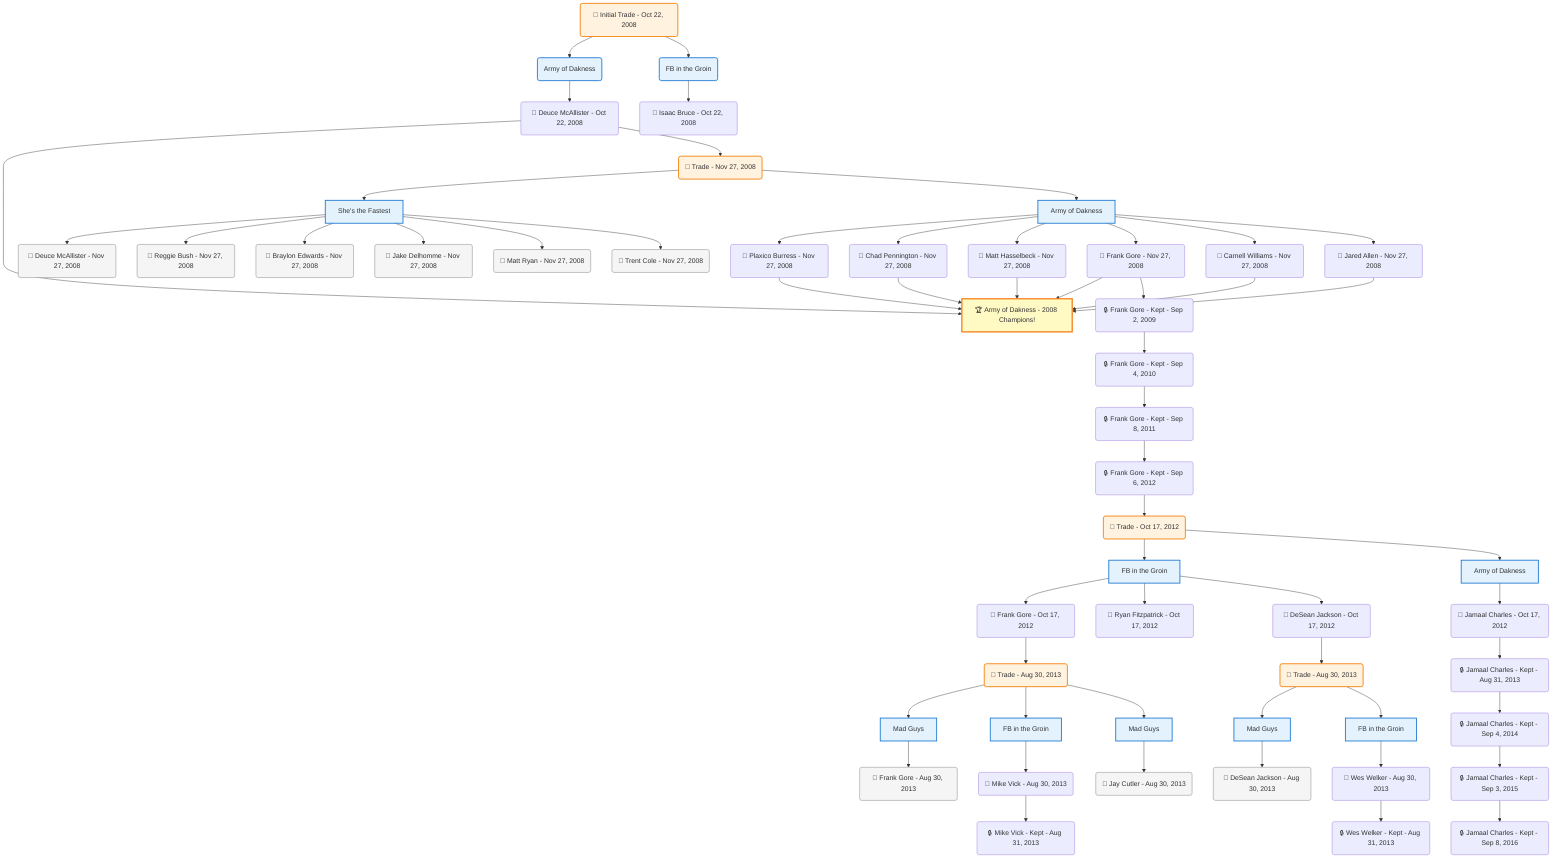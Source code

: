 flowchart TD

    TRADE_MAIN("🔄 Initial Trade - Oct 22, 2008")
    TEAM_1("Army of Dakness")
    TEAM_2("FB in the Groin")
    NODE_7bb24433-46f2-4296-a7fb-17b889ec633b("🔄 Deuce McAllister - Oct 22, 2008")
    CHAMP_40f7599b-e68f-4bf4-9553-bf7e10924635_2008["🏆 Army of Dakness - 2008 Champions!"]
    TRADE_e1822b1f-88ef-441d-b22b-c3bf84885845_3("🔄 Trade - Nov 27, 2008")
    TEAM_4449259f-64af-44fd-9235-1facc0926234_4["She's the Fastest"]
    NODE_1b9bf3a7-20c7-43e2-83ef-96a77e4b5b78("🔄 Deuce McAllister - Nov 27, 2008")
    NODE_14b06632-7882-4a01-9c25-3651727a0bd0("🔄 Reggie Bush - Nov 27, 2008")
    NODE_3862c574-4539-4e48-9a28-49b39cdcb440("🔄 Braylon Edwards - Nov 27, 2008")
    NODE_2f00e204-c7c6-408f-8d63-50d2b2fdd3a0("🔄 Jake Delhomme - Nov 27, 2008")
    NODE_13992bdc-ffe2-4b97-a9aa-d87432a15494("🔄 Matt Ryan - Nov 27, 2008")
    NODE_53201115-f286-4398-ac9e-f7ded46fcec1("🔄 Trent Cole - Nov 27, 2008")
    TEAM_40f7599b-e68f-4bf4-9553-bf7e10924635_5["Army of Dakness"]
    NODE_dd9494d8-6b71-4d22-8161-3cb161ba28de("🔄 Plaxico Burress - Nov 27, 2008")
    NODE_7fbad2ef-782e-4d70-ab1d-4d262bd08b56("🔄 Chad Pennington - Nov 27, 2008")
    NODE_ec9d5f46-aaa5-4a88-bf26-8c88a804c8ed("🔄 Matt Hasselbeck - Nov 27, 2008")
    NODE_c285c915-1bc5-401b-b5d8-966ba67d289f("🔄 Frank Gore - Nov 27, 2008")
    NODE_88b66670-f184-4395-800c-290c1b28fcf4("🔒 Frank Gore - Kept - Sep 2, 2009")
    NODE_ee221c8a-c1fc-457c-a5d2-8982ea385160("🔒 Frank Gore - Kept - Sep 4, 2010")
    NODE_b0e49549-afb2-44cb-9100-052fd4cdd4d0("🔒 Frank Gore - Kept - Sep 8, 2011")
    NODE_ce20e87b-c6b1-4f41-aace-ec73b10cc235("🔒 Frank Gore - Kept - Sep 6, 2012")
    TRADE_ff32239c-11a2-47de-ac30-358085860f58_6("🔄 Trade - Oct 17, 2012")
    TEAM_f483ecf1-cd17-4991-854b-e52dfc957b45_7["FB in the Groin"]
    NODE_01609838-9cca-4021-95a7-8bd0af822f8c("🔄 Frank Gore - Oct 17, 2012")
    TRADE_314c39fe-fe99-409a-a972-5027f796727d_8("🔄 Trade - Aug 30, 2013")
    TEAM_f5908944-6efd-40eb-af54-6c53004e0e2f_9["Mad Guys"]
    NODE_12eec351-6fb3-455b-b573-3b06df97b0bf("🔄 Frank Gore - Aug 30, 2013")
    TEAM_f483ecf1-cd17-4991-854b-e52dfc957b45_10["FB in the Groin"]
    NODE_aaf97f06-4848-4686-a893-b4b44ccff081("🔄 Mike Vick - Aug 30, 2013")
    NODE_bfa1714b-26e9-4e94-9f8a-a9f3a167ab14("🔒 Mike Vick - Kept - Aug 31, 2013")
    TEAM_f5908944-6efd-40eb-af54-6c53004e0e2f_11["Mad Guys"]
    NODE_56f679c0-3705-494f-8e28-d59e8ea5db61("🔄 Jay Cutler - Aug 30, 2013")
    NODE_d5bfc02b-fa68-4955-b2fa-744ca8ca65c5("🔄 Ryan Fitzpatrick - Oct 17, 2012")
    NODE_f301ec06-c3ae-4c5b-bd4f-e38857e847f6("🔄 DeSean Jackson - Oct 17, 2012")
    TRADE_026e8c05-06f6-43d9-affd-b8b8386879fe_12("🔄 Trade - Aug 30, 2013")
    TEAM_f5908944-6efd-40eb-af54-6c53004e0e2f_13["Mad Guys"]
    NODE_cff1cbc2-98af-4cbf-a557-9bb62c25071f("🔄 DeSean Jackson - Aug 30, 2013")
    TEAM_f483ecf1-cd17-4991-854b-e52dfc957b45_14["FB in the Groin"]
    NODE_e4292050-fac9-48a1-8ba0-52b758ba9348("🔄 Wes Welker - Aug 30, 2013")
    NODE_d5f51e67-8da0-4561-8525-d9e967d9f641("🔒 Wes Welker - Kept - Aug 31, 2013")
    TEAM_40f7599b-e68f-4bf4-9553-bf7e10924635_15["Army of Dakness"]
    NODE_4ab42e2d-415b-4e91-a8f1-43842c82961e("🔄 Jamaal Charles - Oct 17, 2012")
    NODE_db7a7e5e-0a51-435c-a499-8b02417c3ce5("🔒 Jamaal Charles - Kept - Aug 31, 2013")
    NODE_dd687d86-b137-4c16-b415-040d34fc8764("🔒 Jamaal Charles - Kept - Sep 4, 2014")
    NODE_e92a08d0-8aae-4bd6-a94d-000fbae0509c("🔒 Jamaal Charles - Kept - Sep 3, 2015")
    NODE_3fbcf390-0c64-433a-af5e-d53998d3cbce("🔒 Jamaal Charles - Kept - Sep 8, 2016")
    NODE_43ed03b3-0f9f-4916-ac6e-c08c86865375("🔄 Carnell Williams - Nov 27, 2008")
    NODE_7fae993d-c09e-492e-89b1-f5be3c142ef8("🔄 Jared Allen - Nov 27, 2008")
    NODE_6dc67e4e-0d5b-4521-9e0e-e66130a35016("🔄 Isaac Bruce - Oct 22, 2008")

    TRADE_MAIN --> TEAM_1
    TRADE_MAIN --> TEAM_2
    TEAM_1 --> NODE_7bb24433-46f2-4296-a7fb-17b889ec633b
    NODE_7bb24433-46f2-4296-a7fb-17b889ec633b --> CHAMP_40f7599b-e68f-4bf4-9553-bf7e10924635_2008
    NODE_7bb24433-46f2-4296-a7fb-17b889ec633b --> TRADE_e1822b1f-88ef-441d-b22b-c3bf84885845_3
    TRADE_e1822b1f-88ef-441d-b22b-c3bf84885845_3 --> TEAM_4449259f-64af-44fd-9235-1facc0926234_4
    TEAM_4449259f-64af-44fd-9235-1facc0926234_4 --> NODE_1b9bf3a7-20c7-43e2-83ef-96a77e4b5b78
    TEAM_4449259f-64af-44fd-9235-1facc0926234_4 --> NODE_14b06632-7882-4a01-9c25-3651727a0bd0
    TEAM_4449259f-64af-44fd-9235-1facc0926234_4 --> NODE_3862c574-4539-4e48-9a28-49b39cdcb440
    TEAM_4449259f-64af-44fd-9235-1facc0926234_4 --> NODE_2f00e204-c7c6-408f-8d63-50d2b2fdd3a0
    TEAM_4449259f-64af-44fd-9235-1facc0926234_4 --> NODE_13992bdc-ffe2-4b97-a9aa-d87432a15494
    TEAM_4449259f-64af-44fd-9235-1facc0926234_4 --> NODE_53201115-f286-4398-ac9e-f7ded46fcec1
    TRADE_e1822b1f-88ef-441d-b22b-c3bf84885845_3 --> TEAM_40f7599b-e68f-4bf4-9553-bf7e10924635_5
    TEAM_40f7599b-e68f-4bf4-9553-bf7e10924635_5 --> NODE_dd9494d8-6b71-4d22-8161-3cb161ba28de
    NODE_dd9494d8-6b71-4d22-8161-3cb161ba28de --> CHAMP_40f7599b-e68f-4bf4-9553-bf7e10924635_2008
    TEAM_40f7599b-e68f-4bf4-9553-bf7e10924635_5 --> NODE_7fbad2ef-782e-4d70-ab1d-4d262bd08b56
    NODE_7fbad2ef-782e-4d70-ab1d-4d262bd08b56 --> CHAMP_40f7599b-e68f-4bf4-9553-bf7e10924635_2008
    TEAM_40f7599b-e68f-4bf4-9553-bf7e10924635_5 --> NODE_ec9d5f46-aaa5-4a88-bf26-8c88a804c8ed
    NODE_ec9d5f46-aaa5-4a88-bf26-8c88a804c8ed --> CHAMP_40f7599b-e68f-4bf4-9553-bf7e10924635_2008
    TEAM_40f7599b-e68f-4bf4-9553-bf7e10924635_5 --> NODE_c285c915-1bc5-401b-b5d8-966ba67d289f
    NODE_c285c915-1bc5-401b-b5d8-966ba67d289f --> CHAMP_40f7599b-e68f-4bf4-9553-bf7e10924635_2008
    NODE_c285c915-1bc5-401b-b5d8-966ba67d289f --> NODE_88b66670-f184-4395-800c-290c1b28fcf4
    NODE_88b66670-f184-4395-800c-290c1b28fcf4 --> NODE_ee221c8a-c1fc-457c-a5d2-8982ea385160
    NODE_ee221c8a-c1fc-457c-a5d2-8982ea385160 --> NODE_b0e49549-afb2-44cb-9100-052fd4cdd4d0
    NODE_b0e49549-afb2-44cb-9100-052fd4cdd4d0 --> NODE_ce20e87b-c6b1-4f41-aace-ec73b10cc235
    NODE_ce20e87b-c6b1-4f41-aace-ec73b10cc235 --> TRADE_ff32239c-11a2-47de-ac30-358085860f58_6
    TRADE_ff32239c-11a2-47de-ac30-358085860f58_6 --> TEAM_f483ecf1-cd17-4991-854b-e52dfc957b45_7
    TEAM_f483ecf1-cd17-4991-854b-e52dfc957b45_7 --> NODE_01609838-9cca-4021-95a7-8bd0af822f8c
    NODE_01609838-9cca-4021-95a7-8bd0af822f8c --> TRADE_314c39fe-fe99-409a-a972-5027f796727d_8
    TRADE_314c39fe-fe99-409a-a972-5027f796727d_8 --> TEAM_f5908944-6efd-40eb-af54-6c53004e0e2f_9
    TEAM_f5908944-6efd-40eb-af54-6c53004e0e2f_9 --> NODE_12eec351-6fb3-455b-b573-3b06df97b0bf
    TRADE_314c39fe-fe99-409a-a972-5027f796727d_8 --> TEAM_f483ecf1-cd17-4991-854b-e52dfc957b45_10
    TEAM_f483ecf1-cd17-4991-854b-e52dfc957b45_10 --> NODE_aaf97f06-4848-4686-a893-b4b44ccff081
    NODE_aaf97f06-4848-4686-a893-b4b44ccff081 --> NODE_bfa1714b-26e9-4e94-9f8a-a9f3a167ab14
    TRADE_314c39fe-fe99-409a-a972-5027f796727d_8 --> TEAM_f5908944-6efd-40eb-af54-6c53004e0e2f_11
    TEAM_f5908944-6efd-40eb-af54-6c53004e0e2f_11 --> NODE_56f679c0-3705-494f-8e28-d59e8ea5db61
    TEAM_f483ecf1-cd17-4991-854b-e52dfc957b45_7 --> NODE_d5bfc02b-fa68-4955-b2fa-744ca8ca65c5
    TEAM_f483ecf1-cd17-4991-854b-e52dfc957b45_7 --> NODE_f301ec06-c3ae-4c5b-bd4f-e38857e847f6
    NODE_f301ec06-c3ae-4c5b-bd4f-e38857e847f6 --> TRADE_026e8c05-06f6-43d9-affd-b8b8386879fe_12
    TRADE_026e8c05-06f6-43d9-affd-b8b8386879fe_12 --> TEAM_f5908944-6efd-40eb-af54-6c53004e0e2f_13
    TEAM_f5908944-6efd-40eb-af54-6c53004e0e2f_13 --> NODE_cff1cbc2-98af-4cbf-a557-9bb62c25071f
    TRADE_026e8c05-06f6-43d9-affd-b8b8386879fe_12 --> TEAM_f483ecf1-cd17-4991-854b-e52dfc957b45_14
    TEAM_f483ecf1-cd17-4991-854b-e52dfc957b45_14 --> NODE_e4292050-fac9-48a1-8ba0-52b758ba9348
    NODE_e4292050-fac9-48a1-8ba0-52b758ba9348 --> NODE_d5f51e67-8da0-4561-8525-d9e967d9f641
    TRADE_ff32239c-11a2-47de-ac30-358085860f58_6 --> TEAM_40f7599b-e68f-4bf4-9553-bf7e10924635_15
    TEAM_40f7599b-e68f-4bf4-9553-bf7e10924635_15 --> NODE_4ab42e2d-415b-4e91-a8f1-43842c82961e
    NODE_4ab42e2d-415b-4e91-a8f1-43842c82961e --> NODE_db7a7e5e-0a51-435c-a499-8b02417c3ce5
    NODE_db7a7e5e-0a51-435c-a499-8b02417c3ce5 --> NODE_dd687d86-b137-4c16-b415-040d34fc8764
    NODE_dd687d86-b137-4c16-b415-040d34fc8764 --> NODE_e92a08d0-8aae-4bd6-a94d-000fbae0509c
    NODE_e92a08d0-8aae-4bd6-a94d-000fbae0509c --> NODE_3fbcf390-0c64-433a-af5e-d53998d3cbce
    TEAM_40f7599b-e68f-4bf4-9553-bf7e10924635_5 --> NODE_43ed03b3-0f9f-4916-ac6e-c08c86865375
    NODE_43ed03b3-0f9f-4916-ac6e-c08c86865375 --> CHAMP_40f7599b-e68f-4bf4-9553-bf7e10924635_2008
    TEAM_40f7599b-e68f-4bf4-9553-bf7e10924635_5 --> NODE_7fae993d-c09e-492e-89b1-f5be3c142ef8
    NODE_7fae993d-c09e-492e-89b1-f5be3c142ef8 --> CHAMP_40f7599b-e68f-4bf4-9553-bf7e10924635_2008
    TEAM_2 --> NODE_6dc67e4e-0d5b-4521-9e0e-e66130a35016

    %% Node styling
    classDef teamNode fill:#e3f2fd,stroke:#1976d2,stroke-width:2px
    classDef tradeNode fill:#fff3e0,stroke:#f57c00,stroke-width:2px
    classDef playerNode fill:#f3e5f5,stroke:#7b1fa2,stroke-width:1px
    classDef nonRootPlayerNode fill:#f5f5f5,stroke:#757575,stroke-width:1px
    classDef endNode fill:#ffebee,stroke:#c62828,stroke-width:2px
    classDef waiverNode fill:#e8f5e8,stroke:#388e3c,stroke-width:2px
    classDef championshipNode fill:#fff9c4,stroke:#f57f17,stroke-width:3px

    class TEAM_1,TEAM_2,TEAM_4449259f-64af-44fd-9235-1facc0926234_4,TEAM_40f7599b-e68f-4bf4-9553-bf7e10924635_5,TEAM_f483ecf1-cd17-4991-854b-e52dfc957b45_7,TEAM_f5908944-6efd-40eb-af54-6c53004e0e2f_9,TEAM_f483ecf1-cd17-4991-854b-e52dfc957b45_10,TEAM_f5908944-6efd-40eb-af54-6c53004e0e2f_11,TEAM_f5908944-6efd-40eb-af54-6c53004e0e2f_13,TEAM_f483ecf1-cd17-4991-854b-e52dfc957b45_14,TEAM_40f7599b-e68f-4bf4-9553-bf7e10924635_15 teamNode
    class CHAMP_40f7599b-e68f-4bf4-9553-bf7e10924635_2008 championshipNode
    class NODE_1b9bf3a7-20c7-43e2-83ef-96a77e4b5b78,NODE_14b06632-7882-4a01-9c25-3651727a0bd0,NODE_3862c574-4539-4e48-9a28-49b39cdcb440,NODE_2f00e204-c7c6-408f-8d63-50d2b2fdd3a0,NODE_13992bdc-ffe2-4b97-a9aa-d87432a15494,NODE_53201115-f286-4398-ac9e-f7ded46fcec1,NODE_12eec351-6fb3-455b-b573-3b06df97b0bf,NODE_56f679c0-3705-494f-8e28-d59e8ea5db61,NODE_cff1cbc2-98af-4cbf-a557-9bb62c25071f nonRootPlayerNode
    class TRADE_MAIN,TRADE_e1822b1f-88ef-441d-b22b-c3bf84885845_3,TRADE_ff32239c-11a2-47de-ac30-358085860f58_6,TRADE_314c39fe-fe99-409a-a972-5027f796727d_8,TRADE_026e8c05-06f6-43d9-affd-b8b8386879fe_12 tradeNode